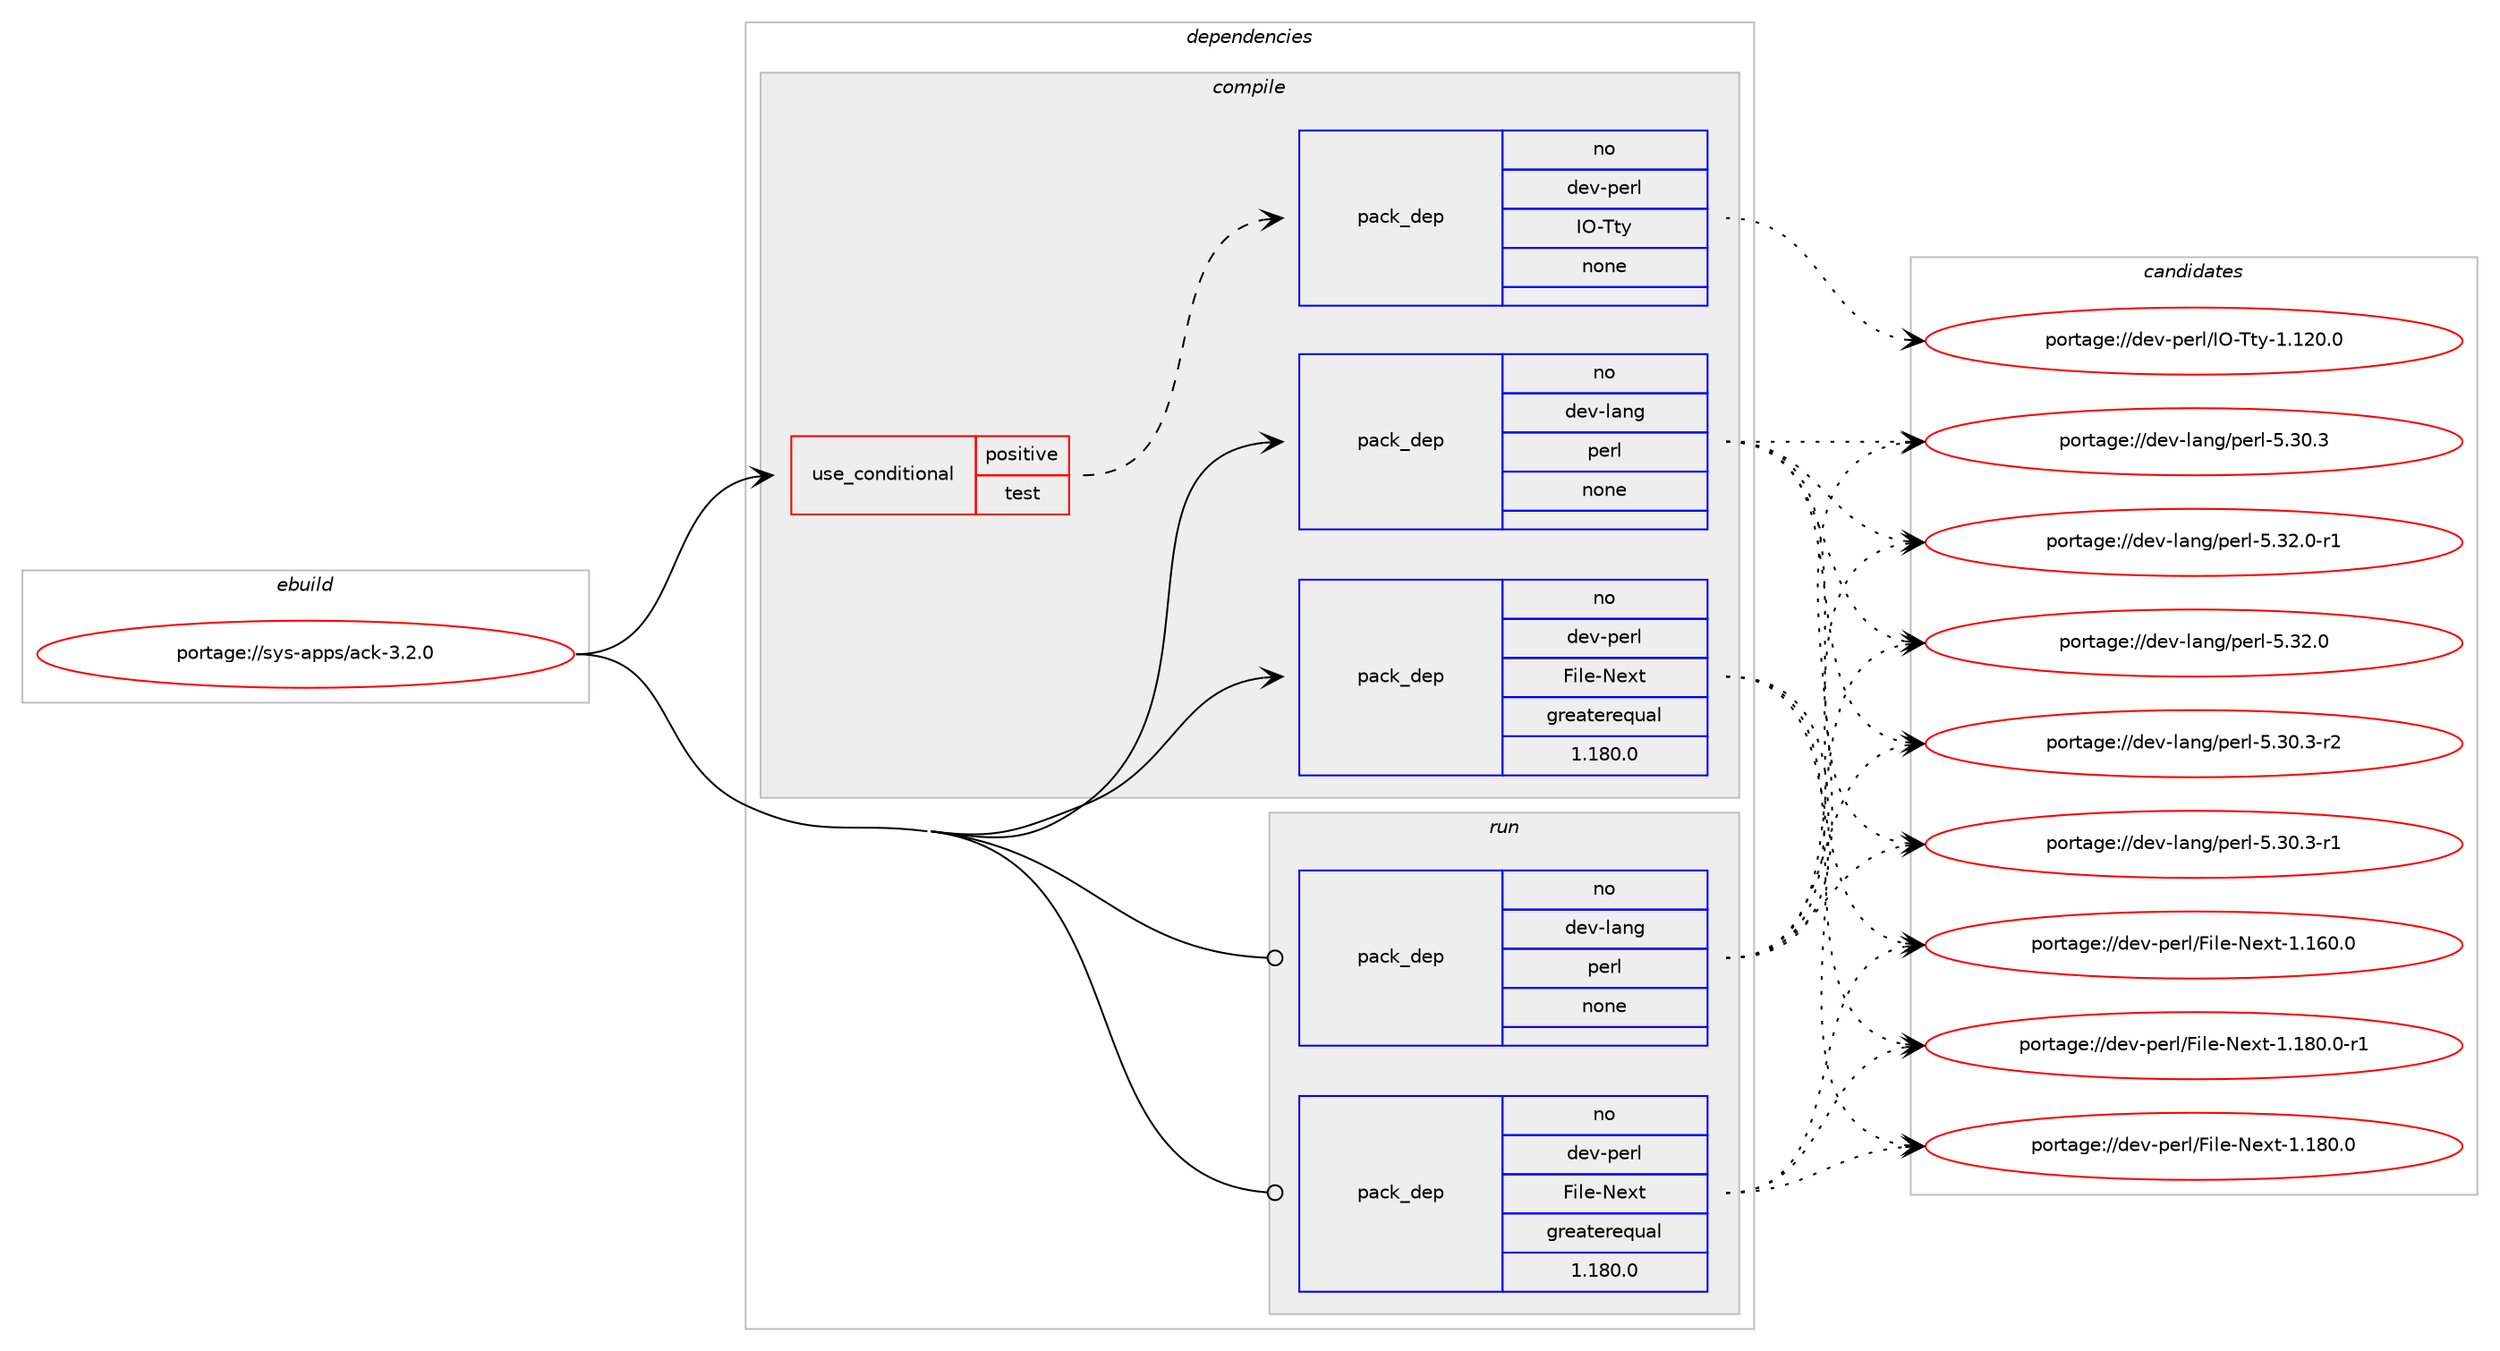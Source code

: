 digraph prolog {

# *************
# Graph options
# *************

newrank=true;
concentrate=true;
compound=true;
graph [rankdir=LR,fontname=Helvetica,fontsize=10,ranksep=1.5];#, ranksep=2.5, nodesep=0.2];
edge  [arrowhead=vee];
node  [fontname=Helvetica,fontsize=10];

# **********
# The ebuild
# **********

subgraph cluster_leftcol {
color=gray;
rank=same;
label=<<i>ebuild</i>>;
id [label="portage://sys-apps/ack-3.2.0", color=red, width=4, href="../sys-apps/ack-3.2.0.svg"];
}

# ****************
# The dependencies
# ****************

subgraph cluster_midcol {
color=gray;
label=<<i>dependencies</i>>;
subgraph cluster_compile {
fillcolor="#eeeeee";
style=filled;
label=<<i>compile</i>>;
subgraph cond1426 {
dependency6162 [label=<<TABLE BORDER="0" CELLBORDER="1" CELLSPACING="0" CELLPADDING="4"><TR><TD ROWSPAN="3" CELLPADDING="10">use_conditional</TD></TR><TR><TD>positive</TD></TR><TR><TD>test</TD></TR></TABLE>>, shape=none, color=red];
subgraph pack4648 {
dependency6163 [label=<<TABLE BORDER="0" CELLBORDER="1" CELLSPACING="0" CELLPADDING="4" WIDTH="220"><TR><TD ROWSPAN="6" CELLPADDING="30">pack_dep</TD></TR><TR><TD WIDTH="110">no</TD></TR><TR><TD>dev-perl</TD></TR><TR><TD>IO-Tty</TD></TR><TR><TD>none</TD></TR><TR><TD></TD></TR></TABLE>>, shape=none, color=blue];
}
dependency6162:e -> dependency6163:w [weight=20,style="dashed",arrowhead="vee"];
}
id:e -> dependency6162:w [weight=20,style="solid",arrowhead="vee"];
subgraph pack4649 {
dependency6164 [label=<<TABLE BORDER="0" CELLBORDER="1" CELLSPACING="0" CELLPADDING="4" WIDTH="220"><TR><TD ROWSPAN="6" CELLPADDING="30">pack_dep</TD></TR><TR><TD WIDTH="110">no</TD></TR><TR><TD>dev-lang</TD></TR><TR><TD>perl</TD></TR><TR><TD>none</TD></TR><TR><TD></TD></TR></TABLE>>, shape=none, color=blue];
}
id:e -> dependency6164:w [weight=20,style="solid",arrowhead="vee"];
subgraph pack4650 {
dependency6165 [label=<<TABLE BORDER="0" CELLBORDER="1" CELLSPACING="0" CELLPADDING="4" WIDTH="220"><TR><TD ROWSPAN="6" CELLPADDING="30">pack_dep</TD></TR><TR><TD WIDTH="110">no</TD></TR><TR><TD>dev-perl</TD></TR><TR><TD>File-Next</TD></TR><TR><TD>greaterequal</TD></TR><TR><TD>1.180.0</TD></TR></TABLE>>, shape=none, color=blue];
}
id:e -> dependency6165:w [weight=20,style="solid",arrowhead="vee"];
}
subgraph cluster_compileandrun {
fillcolor="#eeeeee";
style=filled;
label=<<i>compile and run</i>>;
}
subgraph cluster_run {
fillcolor="#eeeeee";
style=filled;
label=<<i>run</i>>;
subgraph pack4651 {
dependency6166 [label=<<TABLE BORDER="0" CELLBORDER="1" CELLSPACING="0" CELLPADDING="4" WIDTH="220"><TR><TD ROWSPAN="6" CELLPADDING="30">pack_dep</TD></TR><TR><TD WIDTH="110">no</TD></TR><TR><TD>dev-lang</TD></TR><TR><TD>perl</TD></TR><TR><TD>none</TD></TR><TR><TD></TD></TR></TABLE>>, shape=none, color=blue];
}
id:e -> dependency6166:w [weight=20,style="solid",arrowhead="odot"];
subgraph pack4652 {
dependency6167 [label=<<TABLE BORDER="0" CELLBORDER="1" CELLSPACING="0" CELLPADDING="4" WIDTH="220"><TR><TD ROWSPAN="6" CELLPADDING="30">pack_dep</TD></TR><TR><TD WIDTH="110">no</TD></TR><TR><TD>dev-perl</TD></TR><TR><TD>File-Next</TD></TR><TR><TD>greaterequal</TD></TR><TR><TD>1.180.0</TD></TR></TABLE>>, shape=none, color=blue];
}
id:e -> dependency6167:w [weight=20,style="solid",arrowhead="odot"];
}
}

# **************
# The candidates
# **************

subgraph cluster_choices {
rank=same;
color=gray;
label=<<i>candidates</i>>;

subgraph choice4648 {
color=black;
nodesep=1;
choice1001011184511210111410847737945841161214549464950484648 [label="portage://dev-perl/IO-Tty-1.120.0", color=red, width=4,href="../dev-perl/IO-Tty-1.120.0.svg"];
dependency6163:e -> choice1001011184511210111410847737945841161214549464950484648:w [style=dotted,weight="100"];
}
subgraph choice4649 {
color=black;
nodesep=1;
choice100101118451089711010347112101114108455346515046484511449 [label="portage://dev-lang/perl-5.32.0-r1", color=red, width=4,href="../dev-lang/perl-5.32.0-r1.svg"];
choice10010111845108971101034711210111410845534651504648 [label="portage://dev-lang/perl-5.32.0", color=red, width=4,href="../dev-lang/perl-5.32.0.svg"];
choice100101118451089711010347112101114108455346514846514511450 [label="portage://dev-lang/perl-5.30.3-r2", color=red, width=4,href="../dev-lang/perl-5.30.3-r2.svg"];
choice100101118451089711010347112101114108455346514846514511449 [label="portage://dev-lang/perl-5.30.3-r1", color=red, width=4,href="../dev-lang/perl-5.30.3-r1.svg"];
choice10010111845108971101034711210111410845534651484651 [label="portage://dev-lang/perl-5.30.3", color=red, width=4,href="../dev-lang/perl-5.30.3.svg"];
dependency6164:e -> choice100101118451089711010347112101114108455346515046484511449:w [style=dotted,weight="100"];
dependency6164:e -> choice10010111845108971101034711210111410845534651504648:w [style=dotted,weight="100"];
dependency6164:e -> choice100101118451089711010347112101114108455346514846514511450:w [style=dotted,weight="100"];
dependency6164:e -> choice100101118451089711010347112101114108455346514846514511449:w [style=dotted,weight="100"];
dependency6164:e -> choice10010111845108971101034711210111410845534651484651:w [style=dotted,weight="100"];
}
subgraph choice4650 {
color=black;
nodesep=1;
choice100101118451121011141084770105108101457810112011645494649564846484511449 [label="portage://dev-perl/File-Next-1.180.0-r1", color=red, width=4,href="../dev-perl/File-Next-1.180.0-r1.svg"];
choice10010111845112101114108477010510810145781011201164549464956484648 [label="portage://dev-perl/File-Next-1.180.0", color=red, width=4,href="../dev-perl/File-Next-1.180.0.svg"];
choice10010111845112101114108477010510810145781011201164549464954484648 [label="portage://dev-perl/File-Next-1.160.0", color=red, width=4,href="../dev-perl/File-Next-1.160.0.svg"];
dependency6165:e -> choice100101118451121011141084770105108101457810112011645494649564846484511449:w [style=dotted,weight="100"];
dependency6165:e -> choice10010111845112101114108477010510810145781011201164549464956484648:w [style=dotted,weight="100"];
dependency6165:e -> choice10010111845112101114108477010510810145781011201164549464954484648:w [style=dotted,weight="100"];
}
subgraph choice4651 {
color=black;
nodesep=1;
choice100101118451089711010347112101114108455346515046484511449 [label="portage://dev-lang/perl-5.32.0-r1", color=red, width=4,href="../dev-lang/perl-5.32.0-r1.svg"];
choice10010111845108971101034711210111410845534651504648 [label="portage://dev-lang/perl-5.32.0", color=red, width=4,href="../dev-lang/perl-5.32.0.svg"];
choice100101118451089711010347112101114108455346514846514511450 [label="portage://dev-lang/perl-5.30.3-r2", color=red, width=4,href="../dev-lang/perl-5.30.3-r2.svg"];
choice100101118451089711010347112101114108455346514846514511449 [label="portage://dev-lang/perl-5.30.3-r1", color=red, width=4,href="../dev-lang/perl-5.30.3-r1.svg"];
choice10010111845108971101034711210111410845534651484651 [label="portage://dev-lang/perl-5.30.3", color=red, width=4,href="../dev-lang/perl-5.30.3.svg"];
dependency6166:e -> choice100101118451089711010347112101114108455346515046484511449:w [style=dotted,weight="100"];
dependency6166:e -> choice10010111845108971101034711210111410845534651504648:w [style=dotted,weight="100"];
dependency6166:e -> choice100101118451089711010347112101114108455346514846514511450:w [style=dotted,weight="100"];
dependency6166:e -> choice100101118451089711010347112101114108455346514846514511449:w [style=dotted,weight="100"];
dependency6166:e -> choice10010111845108971101034711210111410845534651484651:w [style=dotted,weight="100"];
}
subgraph choice4652 {
color=black;
nodesep=1;
choice100101118451121011141084770105108101457810112011645494649564846484511449 [label="portage://dev-perl/File-Next-1.180.0-r1", color=red, width=4,href="../dev-perl/File-Next-1.180.0-r1.svg"];
choice10010111845112101114108477010510810145781011201164549464956484648 [label="portage://dev-perl/File-Next-1.180.0", color=red, width=4,href="../dev-perl/File-Next-1.180.0.svg"];
choice10010111845112101114108477010510810145781011201164549464954484648 [label="portage://dev-perl/File-Next-1.160.0", color=red, width=4,href="../dev-perl/File-Next-1.160.0.svg"];
dependency6167:e -> choice100101118451121011141084770105108101457810112011645494649564846484511449:w [style=dotted,weight="100"];
dependency6167:e -> choice10010111845112101114108477010510810145781011201164549464956484648:w [style=dotted,weight="100"];
dependency6167:e -> choice10010111845112101114108477010510810145781011201164549464954484648:w [style=dotted,weight="100"];
}
}

}
